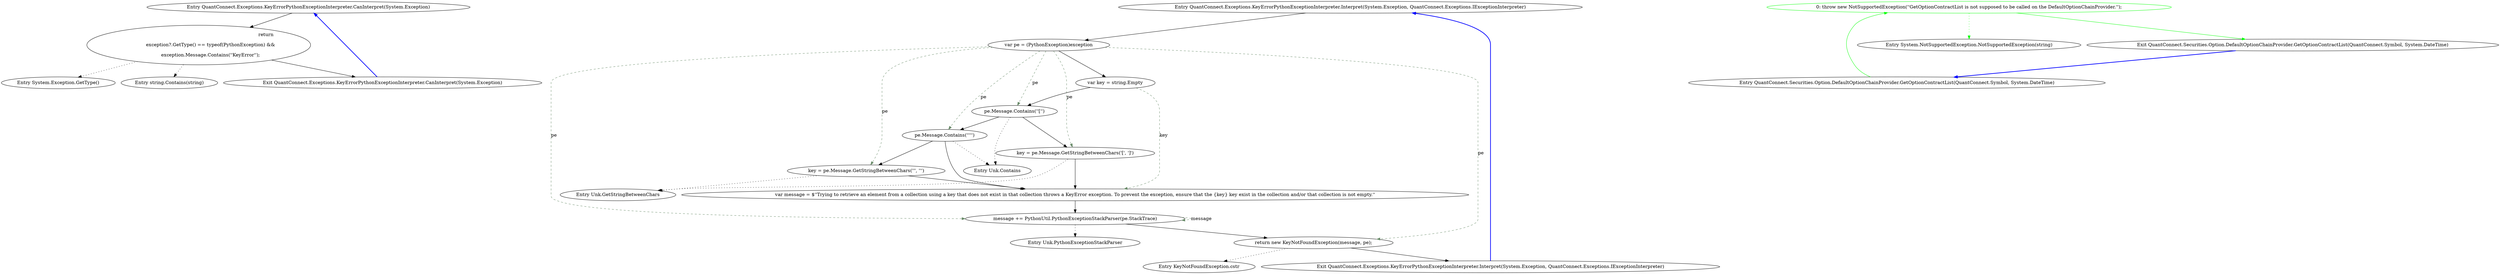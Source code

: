 digraph  {
n0 [cluster="QuantConnect.Exceptions.KeyErrorPythonExceptionInterpreter.CanInterpret(System.Exception)", label="Entry QuantConnect.Exceptions.KeyErrorPythonExceptionInterpreter.CanInterpret(System.Exception)", span="32-32"];
n1 [cluster="QuantConnect.Exceptions.KeyErrorPythonExceptionInterpreter.CanInterpret(System.Exception)", label="return \r\n                exception?.GetType() == typeof(PythonException) &&\r\n                exception.Message.Contains(''KeyError'');", span="34-36"];
n2 [cluster="QuantConnect.Exceptions.KeyErrorPythonExceptionInterpreter.CanInterpret(System.Exception)", label="Exit QuantConnect.Exceptions.KeyErrorPythonExceptionInterpreter.CanInterpret(System.Exception)", span="32-32"];
n3 [cluster="System.Exception.GetType()", label="Entry System.Exception.GetType()", span="0-0"];
n4 [cluster="string.Contains(string)", label="Entry string.Contains(string)", span="0-0"];
n5 [cluster="QuantConnect.Exceptions.KeyErrorPythonExceptionInterpreter.Interpret(System.Exception, QuantConnect.Exceptions.IExceptionInterpreter)", label="Entry QuantConnect.Exceptions.KeyErrorPythonExceptionInterpreter.Interpret(System.Exception, QuantConnect.Exceptions.IExceptionInterpreter)", span="44-44"];
n6 [cluster="QuantConnect.Exceptions.KeyErrorPythonExceptionInterpreter.Interpret(System.Exception, QuantConnect.Exceptions.IExceptionInterpreter)", label="var pe = (PythonException)exception", span="46-46"];
n7 [cluster="QuantConnect.Exceptions.KeyErrorPythonExceptionInterpreter.Interpret(System.Exception, QuantConnect.Exceptions.IExceptionInterpreter)", label="var key = string.Empty", span="48-48"];
n8 [cluster="QuantConnect.Exceptions.KeyErrorPythonExceptionInterpreter.Interpret(System.Exception, QuantConnect.Exceptions.IExceptionInterpreter)", label="pe.Message.Contains(''['')", span="49-49"];
n9 [cluster="QuantConnect.Exceptions.KeyErrorPythonExceptionInterpreter.Interpret(System.Exception, QuantConnect.Exceptions.IExceptionInterpreter)", label="key = pe.Message.GetStringBetweenChars('[', ']')", span="51-51"];
n10 [cluster="QuantConnect.Exceptions.KeyErrorPythonExceptionInterpreter.Interpret(System.Exception, QuantConnect.Exceptions.IExceptionInterpreter)", label="pe.Message.Contains(''\''')", span="53-53"];
n11 [cluster="QuantConnect.Exceptions.KeyErrorPythonExceptionInterpreter.Interpret(System.Exception, QuantConnect.Exceptions.IExceptionInterpreter)", label="key = pe.Message.GetStringBetweenChars('\'', '\'')", span="55-55"];
n13 [cluster="QuantConnect.Exceptions.KeyErrorPythonExceptionInterpreter.Interpret(System.Exception, QuantConnect.Exceptions.IExceptionInterpreter)", label="message += PythonUtil.PythonExceptionStackParser(pe.StackTrace)", span="59-59"];
n14 [cluster="QuantConnect.Exceptions.KeyErrorPythonExceptionInterpreter.Interpret(System.Exception, QuantConnect.Exceptions.IExceptionInterpreter)", label="return new KeyNotFoundException(message, pe);", span="61-61"];
n12 [cluster="QuantConnect.Exceptions.KeyErrorPythonExceptionInterpreter.Interpret(System.Exception, QuantConnect.Exceptions.IExceptionInterpreter)", label="var message = $''Trying to retrieve an element from a collection using a key that does not exist in that collection throws a KeyError exception. To prevent the exception, ensure that the {key} key exist in the collection and/or that collection is not empty.''", span="57-57"];
n16 [cluster="Unk.Contains", label="Entry Unk.Contains", span=""];
n17 [cluster="Unk.GetStringBetweenChars", label="Entry Unk.GetStringBetweenChars", span=""];
n18 [cluster="Unk.PythonExceptionStackParser", label="Entry Unk.PythonExceptionStackParser", span=""];
n15 [cluster="QuantConnect.Exceptions.KeyErrorPythonExceptionInterpreter.Interpret(System.Exception, QuantConnect.Exceptions.IExceptionInterpreter)", label="Exit QuantConnect.Exceptions.KeyErrorPythonExceptionInterpreter.Interpret(System.Exception, QuantConnect.Exceptions.IExceptionInterpreter)", span="44-44"];
n19 [cluster="KeyNotFoundException.cstr", label="Entry KeyNotFoundException.cstr", span=""];
m1_3 [cluster="System.NotSupportedException.NotSupportedException(string)", file="DefaultOptionChainProvider.cs", label="Entry System.NotSupportedException.NotSupportedException(string)", span="0-0"];
m1_0 [cluster="QuantConnect.Securities.Option.DefaultOptionChainProvider.GetOptionContractList(QuantConnect.Symbol, System.DateTime)", file="DefaultOptionChainProvider.cs", label="Entry QuantConnect.Securities.Option.DefaultOptionChainProvider.GetOptionContractList(QuantConnect.Symbol, System.DateTime)", span="31-31"];
m1_1 [cluster="QuantConnect.Securities.Option.DefaultOptionChainProvider.GetOptionContractList(QuantConnect.Symbol, System.DateTime)", color=green, community=0, file="DefaultOptionChainProvider.cs", label="0: throw new NotSupportedException(''GetOptionContractList is not supposed to be called on the DefaultOptionChainProvider.'');", span="33-33"];
m1_2 [cluster="QuantConnect.Securities.Option.DefaultOptionChainProvider.GetOptionContractList(QuantConnect.Symbol, System.DateTime)", file="DefaultOptionChainProvider.cs", label="Exit QuantConnect.Securities.Option.DefaultOptionChainProvider.GetOptionContractList(QuantConnect.Symbol, System.DateTime)", span="31-31"];
n0 -> n1  [key=0, style=solid];
n1 -> n2  [key=0, style=solid];
n1 -> n3  [key=2, style=dotted];
n1 -> n4  [key=2, style=dotted];
n2 -> n0  [color=blue, key=0, style=bold];
n5 -> n6  [key=0, style=solid];
n6 -> n7  [key=0, style=solid];
n6 -> n8  [color=darkseagreen4, key=1, label=pe, style=dashed];
n6 -> n9  [color=darkseagreen4, key=1, label=pe, style=dashed];
n6 -> n10  [color=darkseagreen4, key=1, label=pe, style=dashed];
n6 -> n11  [color=darkseagreen4, key=1, label=pe, style=dashed];
n6 -> n13  [color=darkseagreen4, key=1, label=pe, style=dashed];
n6 -> n14  [color=darkseagreen4, key=1, label=pe, style=dashed];
n7 -> n8  [key=0, style=solid];
n7 -> n12  [color=darkseagreen4, key=1, label=key, style=dashed];
n8 -> n9  [key=0, style=solid];
n8 -> n10  [key=0, style=solid];
n8 -> n16  [key=2, style=dotted];
n9 -> n12  [key=0, style=solid];
n9 -> n17  [key=2, style=dotted];
n10 -> n11  [key=0, style=solid];
n10 -> n12  [key=0, style=solid];
n10 -> n16  [key=2, style=dotted];
n11 -> n12  [key=0, style=solid];
n11 -> n17  [key=2, style=dotted];
n13 -> n14  [key=0, style=solid];
n13 -> n18  [key=2, style=dotted];
n13 -> n13  [color=darkseagreen4, key=1, label=message, style=dashed];
n14 -> n15  [key=0, style=solid];
n14 -> n19  [key=2, style=dotted];
n12 -> n13  [key=0, style=solid];
n15 -> n5  [color=blue, key=0, style=bold];
m1_0 -> m1_1  [color=green, key=0, style=solid];
m1_1 -> m1_2  [color=green, key=0, style=solid];
m1_1 -> m1_3  [color=green, key=2, style=dotted];
m1_2 -> m1_0  [color=blue, key=0, style=bold];
}
